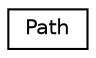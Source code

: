 digraph "Graphical Class Hierarchy"
{
  edge [fontname="Helvetica",fontsize="10",labelfontname="Helvetica",labelfontsize="10"];
  node [fontname="Helvetica",fontsize="10",shape=record];
  rankdir="LR";
  Node1 [label="Path",height=0.2,width=0.4,color="black", fillcolor="white", style="filled",URL="$class_path.html"];
}
